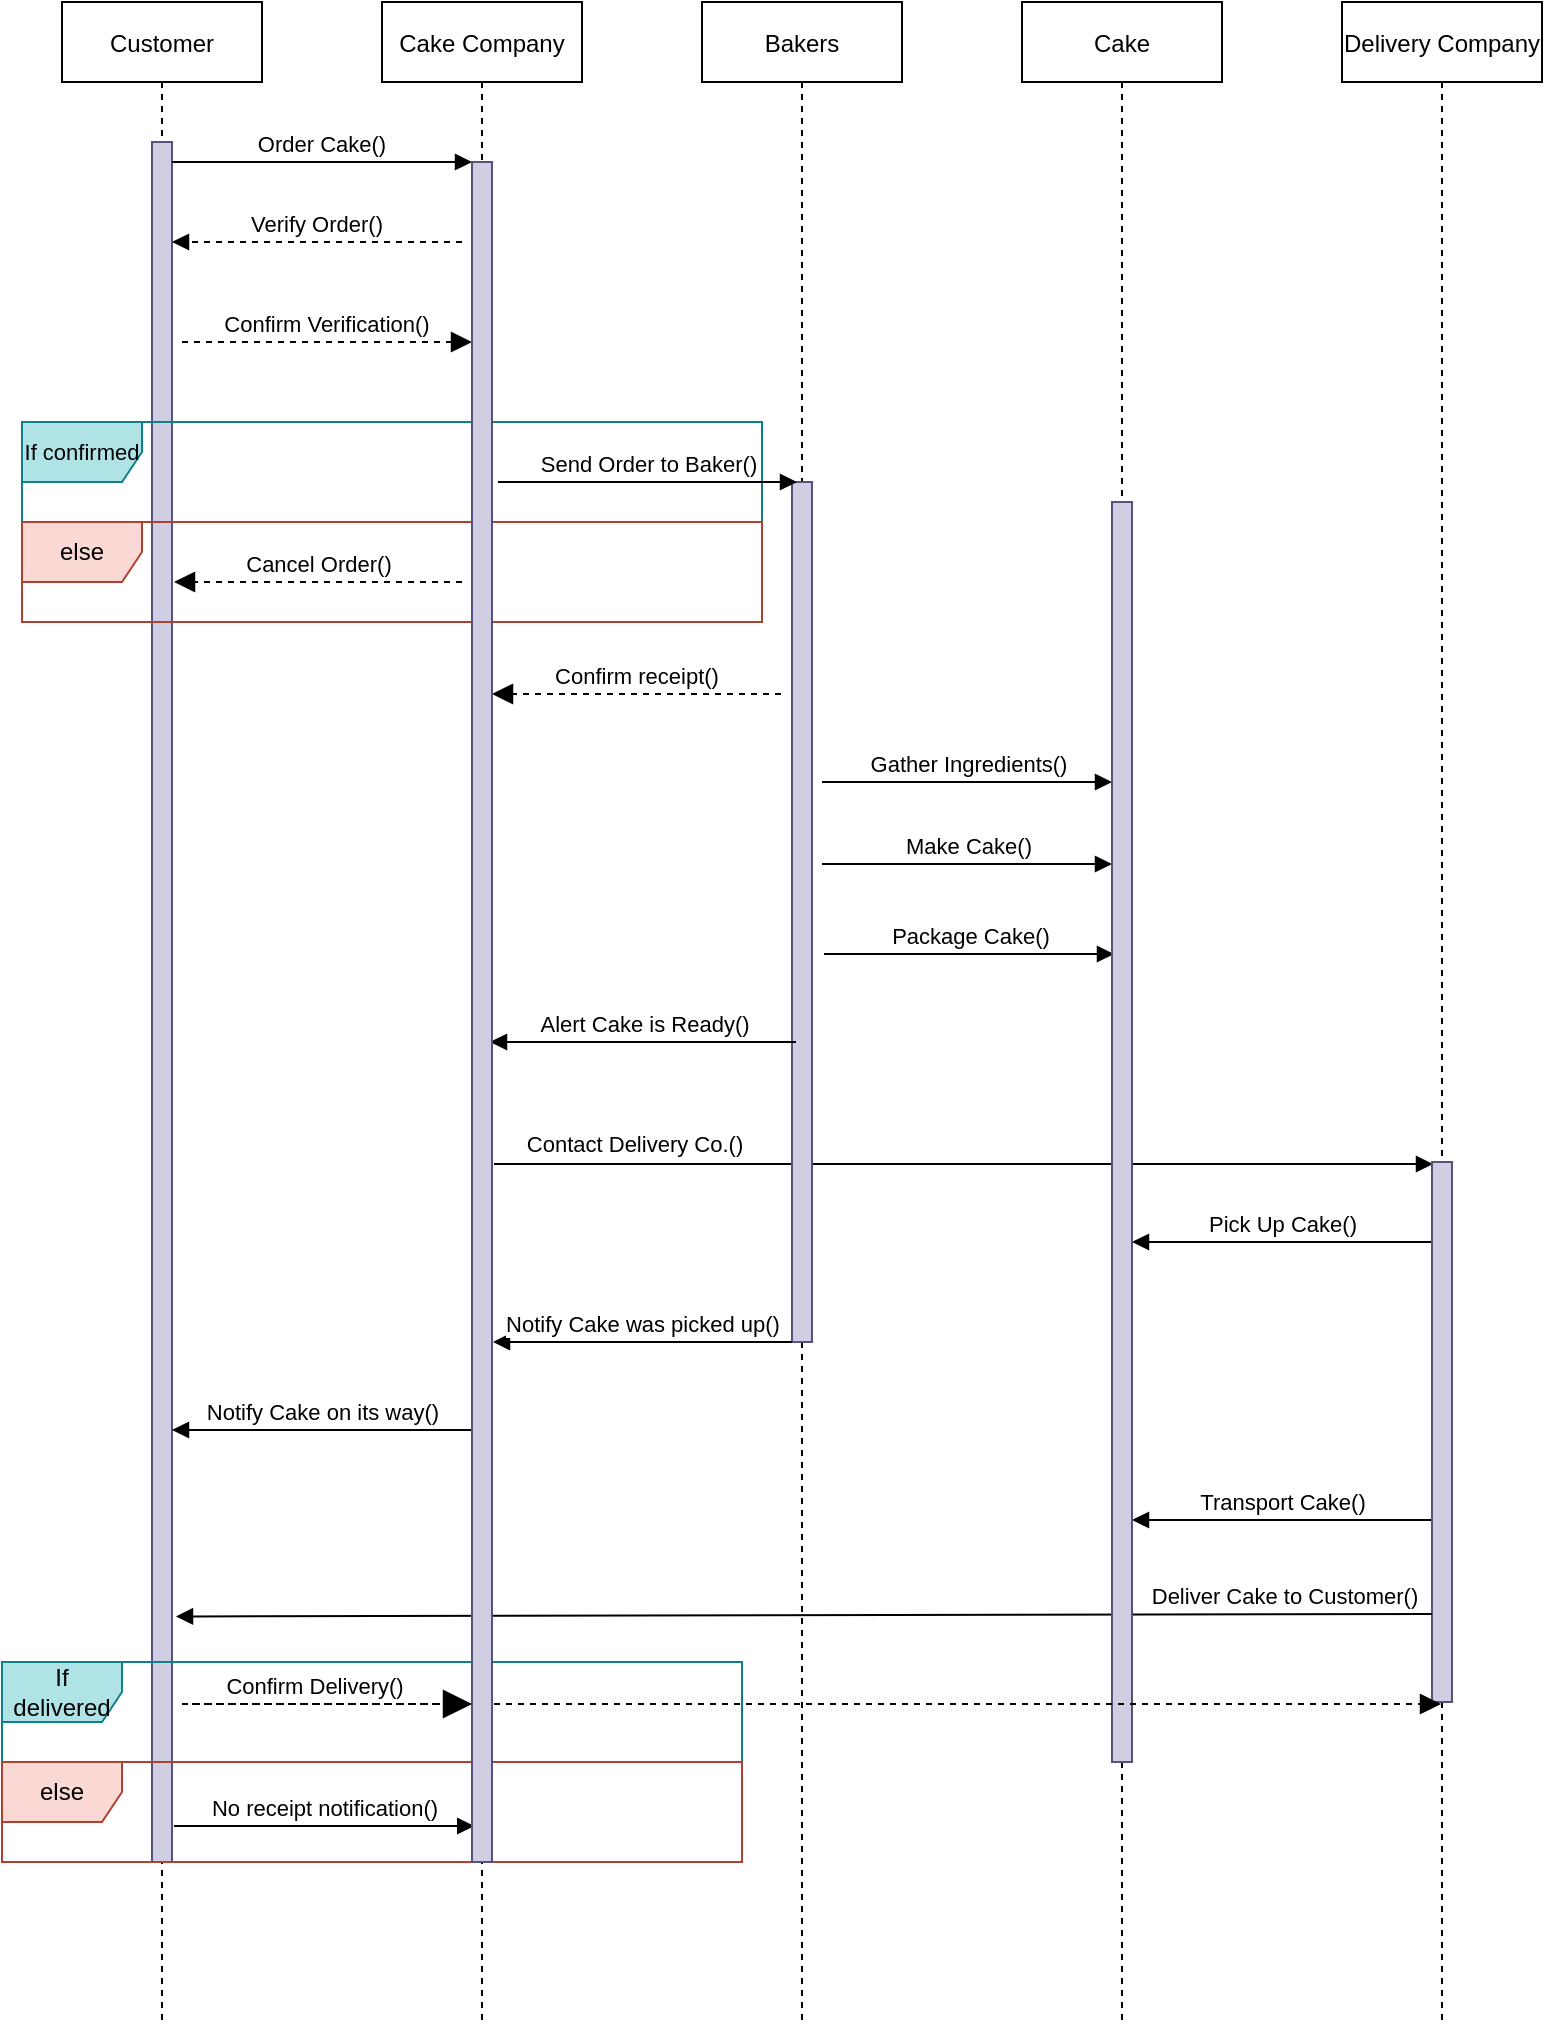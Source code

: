 <mxfile version="16.5.6" type="github">
  <diagram id="kgpKYQtTHZ0yAKxKKP6v" name="Page-1">
    <mxGraphModel dx="1422" dy="727" grid="1" gridSize="10" guides="1" tooltips="1" connect="1" arrows="1" fold="1" page="1" pageScale="1" pageWidth="850" pageHeight="1100" math="0" shadow="0">
      <root>
        <mxCell id="0" />
        <mxCell id="1" parent="0" />
        <mxCell id="3nuBFxr9cyL0pnOWT2aG-1" value="Customer" style="shape=umlLifeline;perimeter=lifelinePerimeter;container=1;collapsible=0;recursiveResize=0;rounded=0;shadow=0;strokeWidth=1;" parent="1" vertex="1">
          <mxGeometry x="40" y="80" width="100" height="1010" as="geometry" />
        </mxCell>
        <mxCell id="3nuBFxr9cyL0pnOWT2aG-2" value="" style="points=[];perimeter=orthogonalPerimeter;rounded=0;shadow=0;strokeWidth=1;fillColor=#d0cee2;strokeColor=#56517e;" parent="3nuBFxr9cyL0pnOWT2aG-1" vertex="1">
          <mxGeometry x="45" y="70" width="10" height="860" as="geometry" />
        </mxCell>
        <mxCell id="dcxFwF6ZALwwfBUGg-lV-55" value="Notify Cake on its way()" style="html=1;verticalAlign=bottom;endArrow=block;rounded=0;fontSize=11;" parent="3nuBFxr9cyL0pnOWT2aG-1" edge="1">
          <mxGeometry width="80" relative="1" as="geometry">
            <mxPoint x="204.5" y="714" as="sourcePoint" />
            <mxPoint x="55" y="714" as="targetPoint" />
          </mxGeometry>
        </mxCell>
        <mxCell id="3nuBFxr9cyL0pnOWT2aG-5" value="Cake Company" style="shape=umlLifeline;perimeter=lifelinePerimeter;container=1;collapsible=0;recursiveResize=0;rounded=0;shadow=0;strokeWidth=1;" parent="1" vertex="1">
          <mxGeometry x="200" y="80" width="100" height="1010" as="geometry" />
        </mxCell>
        <mxCell id="dcxFwF6ZALwwfBUGg-lV-38" value="Contact Delivery Co.()" style="html=1;verticalAlign=bottom;endArrow=block;rounded=0;fontSize=11;" parent="3nuBFxr9cyL0pnOWT2aG-5" edge="1">
          <mxGeometry x="-0.702" y="1" width="80" relative="1" as="geometry">
            <mxPoint x="56" y="581" as="sourcePoint" />
            <mxPoint x="525.5" y="581" as="targetPoint" />
            <mxPoint as="offset" />
          </mxGeometry>
        </mxCell>
        <mxCell id="3nuBFxr9cyL0pnOWT2aG-8" value="Order Cake()" style="verticalAlign=bottom;endArrow=block;entryX=0;entryY=0;shadow=0;strokeWidth=1;" parent="1" source="3nuBFxr9cyL0pnOWT2aG-2" edge="1">
          <mxGeometry relative="1" as="geometry">
            <mxPoint x="275" y="160" as="sourcePoint" />
            <mxPoint x="245" y="160.0" as="targetPoint" />
          </mxGeometry>
        </mxCell>
        <mxCell id="3nuBFxr9cyL0pnOWT2aG-9" value="Verify Order()" style="verticalAlign=bottom;endArrow=block;shadow=0;strokeWidth=1;dashed=1;" parent="1" edge="1">
          <mxGeometry relative="1" as="geometry">
            <mxPoint x="240" y="200" as="sourcePoint" />
            <mxPoint x="95" y="200" as="targetPoint" />
          </mxGeometry>
        </mxCell>
        <mxCell id="3nuBFxr9cyL0pnOWT2aG-10" value="Confirm Verification()" style="verticalAlign=bottom;endArrow=block;dashed=1;endSize=8;shadow=0;strokeWidth=1;endFill=1;" parent="1" edge="1">
          <mxGeometry relative="1" as="geometry">
            <mxPoint x="245" y="250" as="targetPoint" />
            <mxPoint x="100" y="250" as="sourcePoint" />
            <Array as="points">
              <mxPoint x="180" y="250" />
            </Array>
          </mxGeometry>
        </mxCell>
        <mxCell id="dcxFwF6ZALwwfBUGg-lV-9" value="Bakers" style="shape=umlLifeline;perimeter=lifelinePerimeter;container=1;collapsible=0;recursiveResize=0;rounded=0;shadow=0;strokeWidth=1;" parent="1" vertex="1">
          <mxGeometry x="360" y="80" width="100" height="1010" as="geometry" />
        </mxCell>
        <mxCell id="dcxFwF6ZALwwfBUGg-lV-10" value="" style="points=[];perimeter=orthogonalPerimeter;rounded=0;shadow=0;strokeWidth=1;fillColor=#d0cee2;strokeColor=#56517e;" parent="dcxFwF6ZALwwfBUGg-lV-9" vertex="1">
          <mxGeometry x="45" y="240" width="10" height="430" as="geometry" />
        </mxCell>
        <mxCell id="dcxFwF6ZALwwfBUGg-lV-33" value="Gather Ingredients()" style="html=1;verticalAlign=bottom;endArrow=block;rounded=0;fontSize=11;" parent="dcxFwF6ZALwwfBUGg-lV-9" edge="1">
          <mxGeometry width="80" relative="1" as="geometry">
            <mxPoint x="60" y="390" as="sourcePoint" />
            <mxPoint x="205" y="390" as="targetPoint" />
          </mxGeometry>
        </mxCell>
        <mxCell id="dcxFwF6ZALwwfBUGg-lV-36" value="Confirm receipt()" style="html=1;verticalAlign=bottom;endArrow=block;dashed=1;endSize=8;rounded=0;fontSize=11;endFill=1;" parent="dcxFwF6ZALwwfBUGg-lV-9" edge="1">
          <mxGeometry relative="1" as="geometry">
            <mxPoint x="39.5" y="346" as="sourcePoint" />
            <mxPoint x="-105" y="346" as="targetPoint" />
          </mxGeometry>
        </mxCell>
        <mxCell id="dcxFwF6ZALwwfBUGg-lV-40" value="Notify Cake was picked up()" style="html=1;verticalAlign=bottom;endArrow=block;rounded=0;fontSize=11;" parent="dcxFwF6ZALwwfBUGg-lV-9" edge="1">
          <mxGeometry width="80" relative="1" as="geometry">
            <mxPoint x="45" y="670" as="sourcePoint" />
            <mxPoint x="-104.5" y="670" as="targetPoint" />
          </mxGeometry>
        </mxCell>
        <mxCell id="dcxFwF6ZALwwfBUGg-lV-13" value="Cake" style="shape=umlLifeline;perimeter=lifelinePerimeter;container=1;collapsible=0;recursiveResize=0;rounded=0;shadow=0;strokeWidth=1;" parent="1" vertex="1">
          <mxGeometry x="520" y="80" width="100" height="1010" as="geometry" />
        </mxCell>
        <mxCell id="dcxFwF6ZALwwfBUGg-lV-20" value="Delivery Company" style="shape=umlLifeline;perimeter=lifelinePerimeter;container=1;collapsible=0;recursiveResize=0;rounded=0;shadow=0;strokeWidth=1;" parent="1" vertex="1">
          <mxGeometry x="680" y="80" width="100" height="1010" as="geometry" />
        </mxCell>
        <mxCell id="dcxFwF6ZALwwfBUGg-lV-21" value="" style="points=[];perimeter=orthogonalPerimeter;rounded=0;shadow=0;strokeWidth=1;fillColor=#d0cee2;strokeColor=#56517e;" parent="dcxFwF6ZALwwfBUGg-lV-20" vertex="1">
          <mxGeometry x="45" y="580" width="10" height="270" as="geometry" />
        </mxCell>
        <mxCell id="dcxFwF6ZALwwfBUGg-lV-41" value="Transport Cake()" style="html=1;verticalAlign=bottom;endArrow=block;rounded=0;fontSize=11;" parent="dcxFwF6ZALwwfBUGg-lV-20" edge="1">
          <mxGeometry width="80" relative="1" as="geometry">
            <mxPoint x="44.5" y="759" as="sourcePoint" />
            <mxPoint x="-105" y="759" as="targetPoint" />
          </mxGeometry>
        </mxCell>
        <mxCell id="dcxFwF6ZALwwfBUGg-lV-27" value="&lt;font style=&quot;font-size: 11px&quot;&gt;If confirmed&lt;/font&gt;" style="shape=umlFrame;whiteSpace=wrap;html=1;fillColor=#b0e3e6;strokeColor=#0e8088;" parent="1" vertex="1">
          <mxGeometry x="20" y="290" width="370" height="50" as="geometry" />
        </mxCell>
        <mxCell id="dcxFwF6ZALwwfBUGg-lV-28" value="Send Order to Baker()" style="html=1;verticalAlign=bottom;endArrow=block;rounded=0;fontSize=11;" parent="1" edge="1">
          <mxGeometry width="80" relative="1" as="geometry">
            <mxPoint x="258" y="320" as="sourcePoint" />
            <mxPoint x="407.5" y="320" as="targetPoint" />
          </mxGeometry>
        </mxCell>
        <mxCell id="dcxFwF6ZALwwfBUGg-lV-29" value="else" style="shape=umlFrame;whiteSpace=wrap;html=1;fillColor=#fad9d5;strokeColor=#ae4132;" parent="1" vertex="1">
          <mxGeometry x="20" y="340" width="370" height="50" as="geometry" />
        </mxCell>
        <mxCell id="dcxFwF6ZALwwfBUGg-lV-30" value="Cancel Order()" style="html=1;verticalAlign=bottom;endArrow=block;dashed=1;endSize=8;rounded=0;fontSize=11;endFill=1;" parent="1" edge="1">
          <mxGeometry relative="1" as="geometry">
            <mxPoint x="240" y="370" as="sourcePoint" />
            <mxPoint x="96" y="370" as="targetPoint" />
          </mxGeometry>
        </mxCell>
        <mxCell id="dcxFwF6ZALwwfBUGg-lV-34" value="Make Cake()" style="html=1;verticalAlign=bottom;endArrow=block;rounded=0;fontSize=11;" parent="1" edge="1">
          <mxGeometry width="80" relative="1" as="geometry">
            <mxPoint x="420" y="511" as="sourcePoint" />
            <mxPoint x="565" y="511" as="targetPoint" />
          </mxGeometry>
        </mxCell>
        <mxCell id="dcxFwF6ZALwwfBUGg-lV-35" value="Package Cake()" style="html=1;verticalAlign=bottom;endArrow=block;rounded=0;fontSize=11;" parent="1" edge="1">
          <mxGeometry width="80" relative="1" as="geometry">
            <mxPoint x="421" y="556" as="sourcePoint" />
            <mxPoint x="566" y="556" as="targetPoint" />
          </mxGeometry>
        </mxCell>
        <mxCell id="dcxFwF6ZALwwfBUGg-lV-37" value="Alert Cake is Ready()" style="html=1;verticalAlign=bottom;endArrow=block;rounded=0;fontSize=11;" parent="1" edge="1">
          <mxGeometry width="80" relative="1" as="geometry">
            <mxPoint x="407" y="600" as="sourcePoint" />
            <mxPoint x="254" y="600" as="targetPoint" />
          </mxGeometry>
        </mxCell>
        <mxCell id="dcxFwF6ZALwwfBUGg-lV-39" value="Pick Up Cake()" style="html=1;verticalAlign=bottom;endArrow=block;rounded=0;fontSize=11;" parent="1" edge="1">
          <mxGeometry width="80" relative="1" as="geometry">
            <mxPoint x="724.5" y="700" as="sourcePoint" />
            <mxPoint x="575" y="700" as="targetPoint" />
          </mxGeometry>
        </mxCell>
        <mxCell id="dcxFwF6ZALwwfBUGg-lV-42" value="Deliver Cake to Customer()" style="html=1;verticalAlign=bottom;endArrow=block;rounded=0;fontSize=11;entryX=1.2;entryY=0.827;entryDx=0;entryDy=0;entryPerimeter=0;" parent="1" edge="1">
          <mxGeometry x="-0.764" width="80" relative="1" as="geometry">
            <mxPoint x="725" y="886" as="sourcePoint" />
            <mxPoint x="97" y="887.22" as="targetPoint" />
            <mxPoint as="offset" />
          </mxGeometry>
        </mxCell>
        <mxCell id="dcxFwF6ZALwwfBUGg-lV-43" value="" style="points=[];perimeter=orthogonalPerimeter;rounded=0;shadow=0;strokeWidth=1;fillColor=#d0cee2;strokeColor=#56517e;" parent="1" vertex="1">
          <mxGeometry x="565" y="330" width="10" height="630" as="geometry" />
        </mxCell>
        <mxCell id="dcxFwF6ZALwwfBUGg-lV-46" value="Confirm Delivery()" style="html=1;verticalAlign=bottom;endArrow=block;dashed=1;endSize=8;rounded=0;fontSize=11;endFill=1;" parent="1" target="dcxFwF6ZALwwfBUGg-lV-20" edge="1">
          <mxGeometry x="-0.792" relative="1" as="geometry">
            <mxPoint x="100" y="931" as="sourcePoint" />
            <mxPoint x="725.5" y="930.8" as="targetPoint" />
            <mxPoint as="offset" />
          </mxGeometry>
        </mxCell>
        <mxCell id="dcxFwF6ZALwwfBUGg-lV-48" value="" style="endArrow=block;dashed=1;endFill=1;endSize=12;html=1;rounded=0;fontSize=11;" parent="1" edge="1">
          <mxGeometry width="160" relative="1" as="geometry">
            <mxPoint x="105" y="931" as="sourcePoint" />
            <mxPoint x="245" y="931" as="targetPoint" />
          </mxGeometry>
        </mxCell>
        <mxCell id="dcxFwF6ZALwwfBUGg-lV-51" value="&lt;div&gt;If delivered&lt;/div&gt;" style="shape=umlFrame;whiteSpace=wrap;html=1;fillColor=#b0e3e6;strokeColor=#0e8088;" parent="1" vertex="1">
          <mxGeometry x="10" y="910" width="370" height="50" as="geometry" />
        </mxCell>
        <mxCell id="dcxFwF6ZALwwfBUGg-lV-52" value="else" style="shape=umlFrame;whiteSpace=wrap;html=1;fillColor=#fad9d5;strokeColor=#ae4132;" parent="1" vertex="1">
          <mxGeometry x="10" y="960" width="370" height="50" as="geometry" />
        </mxCell>
        <mxCell id="dcxFwF6ZALwwfBUGg-lV-53" value="No receipt notification()" style="html=1;verticalAlign=bottom;endArrow=block;rounded=0;fontSize=11;entryX=0.649;entryY=0.6;entryDx=0;entryDy=0;entryPerimeter=0;" parent="1" edge="1">
          <mxGeometry width="80" relative="1" as="geometry">
            <mxPoint x="96" y="992" as="sourcePoint" />
            <mxPoint x="246.13" y="992" as="targetPoint" />
          </mxGeometry>
        </mxCell>
        <mxCell id="dcxFwF6ZALwwfBUGg-lV-54" value="" style="points=[];perimeter=orthogonalPerimeter;rounded=0;shadow=0;strokeWidth=1;fillColor=#d0cee2;strokeColor=#56517e;" parent="1" vertex="1">
          <mxGeometry x="245" y="160" width="10" height="850" as="geometry" />
        </mxCell>
      </root>
    </mxGraphModel>
  </diagram>
</mxfile>
